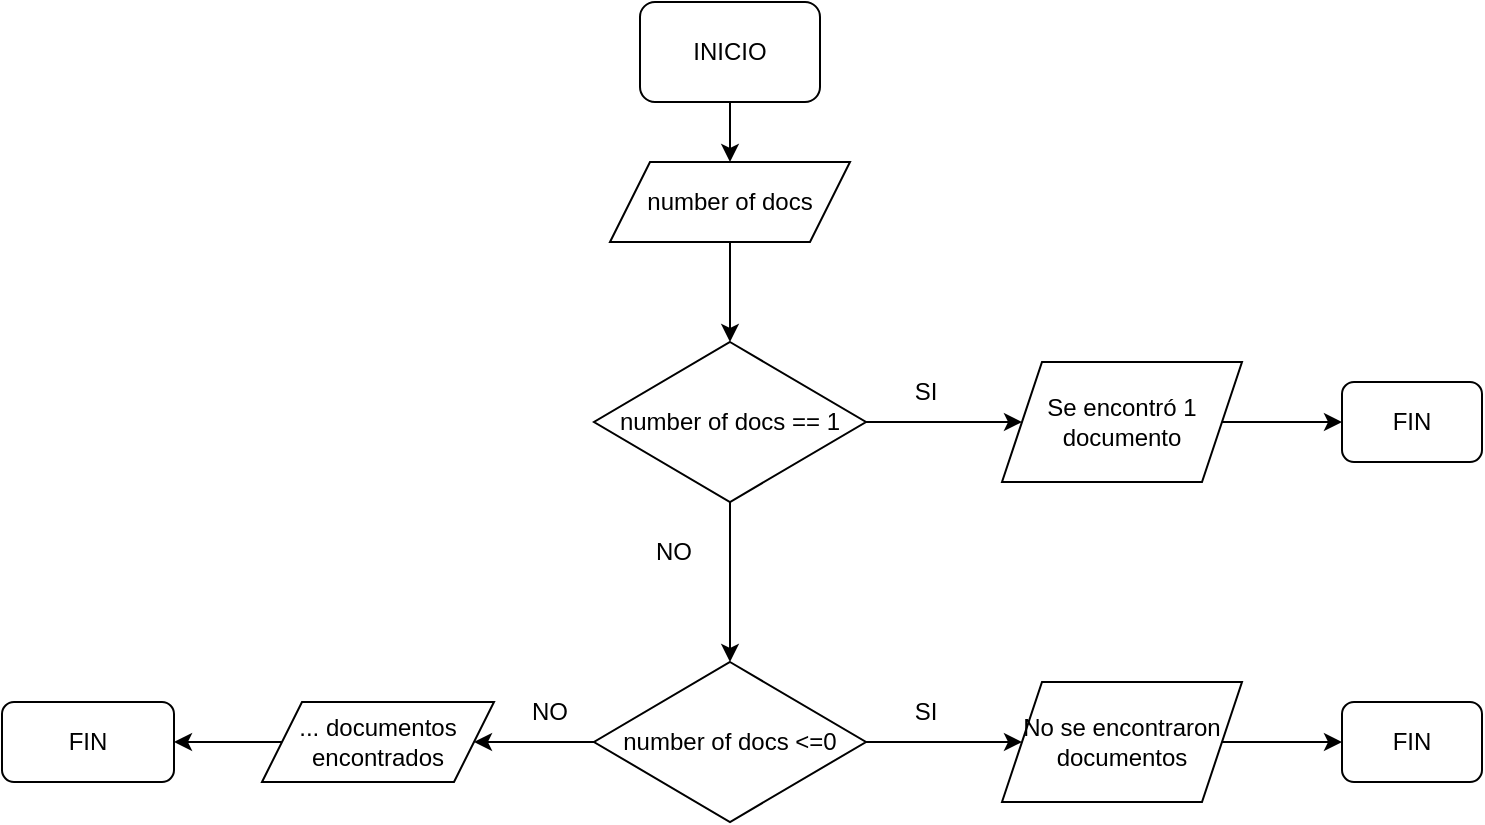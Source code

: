 <mxfile version="24.4.0" type="github">
  <diagram id="Dj7lYIvZLU84PIm82P4t" name="EXERCISE-14">
    <mxGraphModel dx="1120" dy="434" grid="1" gridSize="10" guides="1" tooltips="1" connect="1" arrows="1" fold="1" page="1" pageScale="1" pageWidth="827" pageHeight="1169" math="0" shadow="0">
      <root>
        <mxCell id="0" />
        <mxCell id="1" parent="0" />
        <mxCell id="GtfOq8Vp01b0y88EOnr2-3" value="" style="edgeStyle=orthogonalEdgeStyle;rounded=0;orthogonalLoop=1;jettySize=auto;html=1;" parent="1" source="GtfOq8Vp01b0y88EOnr2-1" target="GtfOq8Vp01b0y88EOnr2-2" edge="1">
          <mxGeometry relative="1" as="geometry" />
        </mxCell>
        <mxCell id="GtfOq8Vp01b0y88EOnr2-1" value="INICIO" style="rounded=1;whiteSpace=wrap;html=1;" parent="1" vertex="1">
          <mxGeometry x="369" y="40" width="90" height="50" as="geometry" />
        </mxCell>
        <mxCell id="GtfOq8Vp01b0y88EOnr2-5" value="" style="edgeStyle=orthogonalEdgeStyle;rounded=0;orthogonalLoop=1;jettySize=auto;html=1;" parent="1" source="GtfOq8Vp01b0y88EOnr2-2" target="GtfOq8Vp01b0y88EOnr2-4" edge="1">
          <mxGeometry relative="1" as="geometry" />
        </mxCell>
        <mxCell id="GtfOq8Vp01b0y88EOnr2-2" value="number of docs" style="shape=parallelogram;perimeter=parallelogramPerimeter;whiteSpace=wrap;html=1;fixedSize=1;" parent="1" vertex="1">
          <mxGeometry x="354" y="120" width="120" height="40" as="geometry" />
        </mxCell>
        <mxCell id="GtfOq8Vp01b0y88EOnr2-7" value="" style="edgeStyle=orthogonalEdgeStyle;rounded=0;orthogonalLoop=1;jettySize=auto;html=1;" parent="1" source="GtfOq8Vp01b0y88EOnr2-4" target="GtfOq8Vp01b0y88EOnr2-6" edge="1">
          <mxGeometry relative="1" as="geometry" />
        </mxCell>
        <mxCell id="GtfOq8Vp01b0y88EOnr2-13" value="" style="edgeStyle=orthogonalEdgeStyle;rounded=0;orthogonalLoop=1;jettySize=auto;html=1;" parent="1" source="GtfOq8Vp01b0y88EOnr2-4" target="GtfOq8Vp01b0y88EOnr2-12" edge="1">
          <mxGeometry relative="1" as="geometry" />
        </mxCell>
        <mxCell id="GtfOq8Vp01b0y88EOnr2-4" value="number of docs == 1" style="rhombus;whiteSpace=wrap;html=1;" parent="1" vertex="1">
          <mxGeometry x="346" y="210" width="136" height="80" as="geometry" />
        </mxCell>
        <mxCell id="GtfOq8Vp01b0y88EOnr2-9" value="" style="edgeStyle=orthogonalEdgeStyle;rounded=0;orthogonalLoop=1;jettySize=auto;html=1;" parent="1" source="GtfOq8Vp01b0y88EOnr2-6" target="GtfOq8Vp01b0y88EOnr2-8" edge="1">
          <mxGeometry relative="1" as="geometry" />
        </mxCell>
        <mxCell id="GtfOq8Vp01b0y88EOnr2-17" value="" style="edgeStyle=orthogonalEdgeStyle;rounded=0;orthogonalLoop=1;jettySize=auto;html=1;" parent="1" source="GtfOq8Vp01b0y88EOnr2-6" target="GtfOq8Vp01b0y88EOnr2-16" edge="1">
          <mxGeometry relative="1" as="geometry" />
        </mxCell>
        <mxCell id="GtfOq8Vp01b0y88EOnr2-6" value="number of docs &amp;lt;=0" style="rhombus;whiteSpace=wrap;html=1;" parent="1" vertex="1">
          <mxGeometry x="346" y="370" width="136" height="80" as="geometry" />
        </mxCell>
        <mxCell id="GtfOq8Vp01b0y88EOnr2-11" value="" style="edgeStyle=orthogonalEdgeStyle;rounded=0;orthogonalLoop=1;jettySize=auto;html=1;" parent="1" source="GtfOq8Vp01b0y88EOnr2-8" target="GtfOq8Vp01b0y88EOnr2-10" edge="1">
          <mxGeometry relative="1" as="geometry" />
        </mxCell>
        <mxCell id="GtfOq8Vp01b0y88EOnr2-8" value="... documentos encontrados" style="shape=parallelogram;perimeter=parallelogramPerimeter;whiteSpace=wrap;html=1;fixedSize=1;" parent="1" vertex="1">
          <mxGeometry x="180" y="390" width="116" height="40" as="geometry" />
        </mxCell>
        <mxCell id="GtfOq8Vp01b0y88EOnr2-10" value="FIN" style="rounded=1;whiteSpace=wrap;html=1;" parent="1" vertex="1">
          <mxGeometry x="50" y="390" width="86" height="40" as="geometry" />
        </mxCell>
        <mxCell id="GtfOq8Vp01b0y88EOnr2-15" value="" style="edgeStyle=orthogonalEdgeStyle;rounded=0;orthogonalLoop=1;jettySize=auto;html=1;" parent="1" source="GtfOq8Vp01b0y88EOnr2-12" target="GtfOq8Vp01b0y88EOnr2-14" edge="1">
          <mxGeometry relative="1" as="geometry" />
        </mxCell>
        <mxCell id="GtfOq8Vp01b0y88EOnr2-12" value="Se encontró 1 documento" style="shape=parallelogram;perimeter=parallelogramPerimeter;whiteSpace=wrap;html=1;fixedSize=1;" parent="1" vertex="1">
          <mxGeometry x="550" y="220" width="120" height="60" as="geometry" />
        </mxCell>
        <mxCell id="GtfOq8Vp01b0y88EOnr2-14" value="FIN" style="rounded=1;whiteSpace=wrap;html=1;" parent="1" vertex="1">
          <mxGeometry x="720" y="230" width="70" height="40" as="geometry" />
        </mxCell>
        <mxCell id="GtfOq8Vp01b0y88EOnr2-19" value="" style="edgeStyle=orthogonalEdgeStyle;rounded=0;orthogonalLoop=1;jettySize=auto;html=1;" parent="1" source="GtfOq8Vp01b0y88EOnr2-16" target="GtfOq8Vp01b0y88EOnr2-18" edge="1">
          <mxGeometry relative="1" as="geometry" />
        </mxCell>
        <mxCell id="GtfOq8Vp01b0y88EOnr2-16" value="No se encontraron documentos" style="shape=parallelogram;perimeter=parallelogramPerimeter;whiteSpace=wrap;html=1;fixedSize=1;" parent="1" vertex="1">
          <mxGeometry x="550" y="380" width="120" height="60" as="geometry" />
        </mxCell>
        <mxCell id="GtfOq8Vp01b0y88EOnr2-18" value="FIN" style="rounded=1;whiteSpace=wrap;html=1;" parent="1" vertex="1">
          <mxGeometry x="720" y="390" width="70" height="40" as="geometry" />
        </mxCell>
        <mxCell id="8eB2u7HcoVQarcJIYSbe-1" value="NO" style="text;strokeColor=none;align=center;fillColor=none;html=1;verticalAlign=middle;whiteSpace=wrap;rounded=0;" parent="1" vertex="1">
          <mxGeometry x="356" y="300" width="60" height="30" as="geometry" />
        </mxCell>
        <mxCell id="8eB2u7HcoVQarcJIYSbe-2" value="NO" style="text;strokeColor=none;align=center;fillColor=none;html=1;verticalAlign=middle;whiteSpace=wrap;rounded=0;" parent="1" vertex="1">
          <mxGeometry x="294" y="380" width="60" height="30" as="geometry" />
        </mxCell>
        <mxCell id="8eB2u7HcoVQarcJIYSbe-3" value="SI" style="text;strokeColor=none;align=center;fillColor=none;html=1;verticalAlign=middle;whiteSpace=wrap;rounded=0;" parent="1" vertex="1">
          <mxGeometry x="482" y="380" width="60" height="30" as="geometry" />
        </mxCell>
        <mxCell id="8eB2u7HcoVQarcJIYSbe-4" value="SI" style="text;strokeColor=none;align=center;fillColor=none;html=1;verticalAlign=middle;whiteSpace=wrap;rounded=0;" parent="1" vertex="1">
          <mxGeometry x="482" y="220" width="60" height="30" as="geometry" />
        </mxCell>
      </root>
    </mxGraphModel>
  </diagram>
</mxfile>
